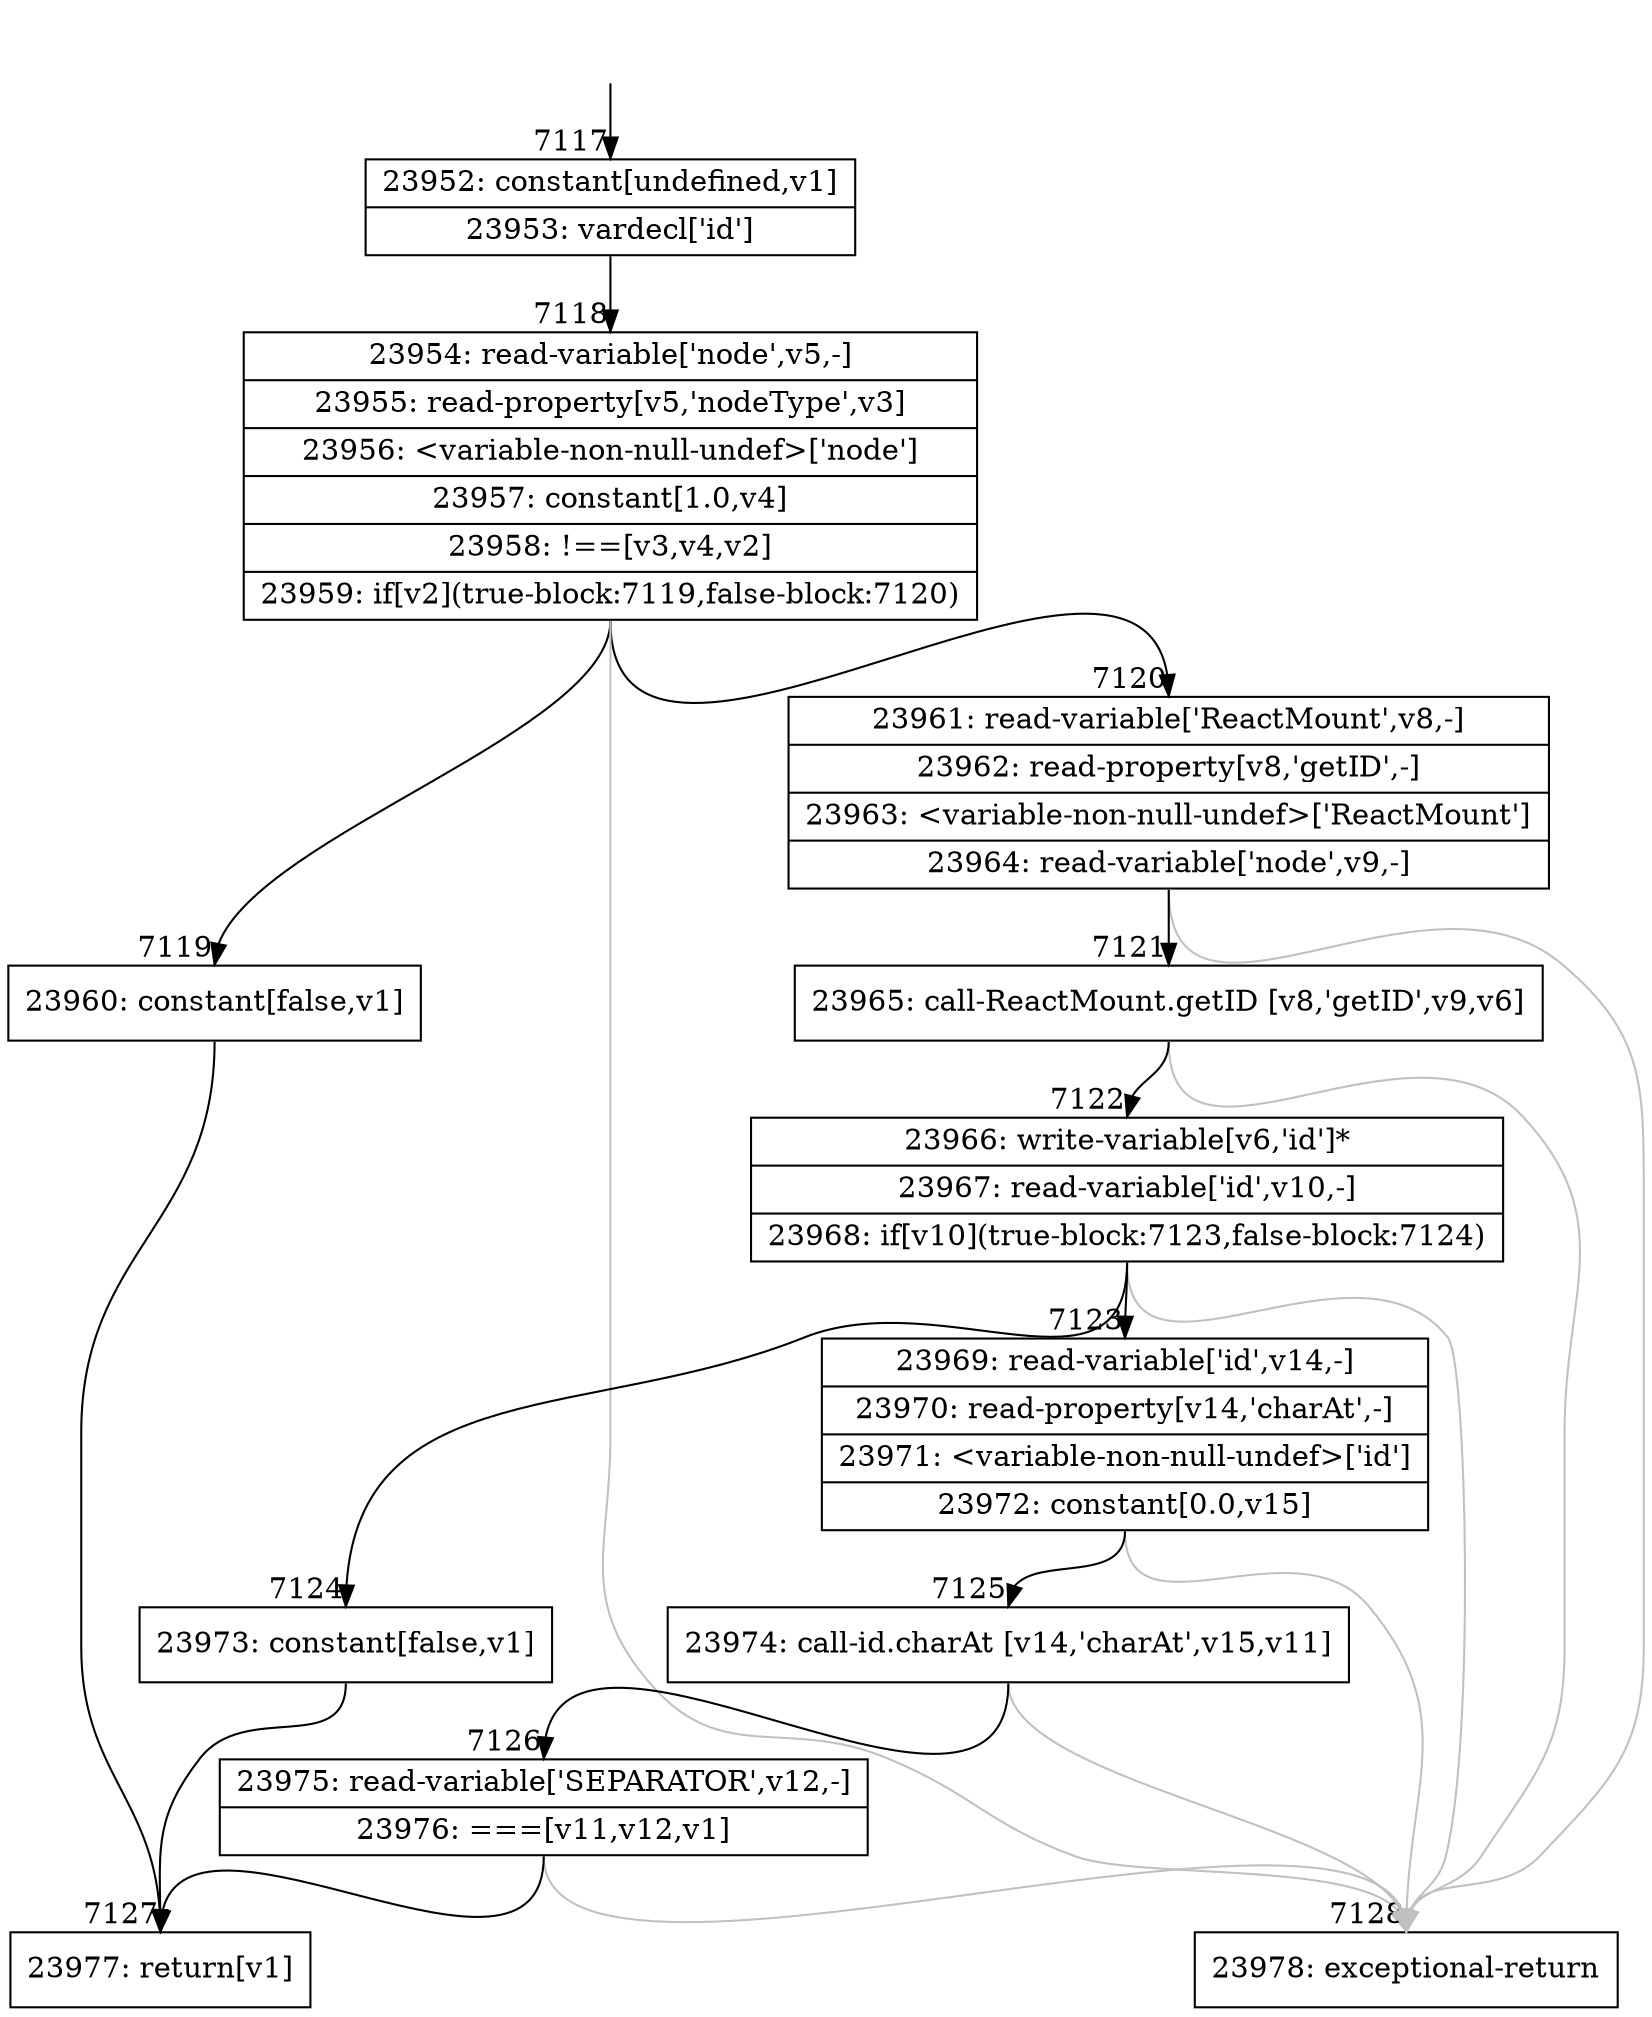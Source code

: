 digraph {
rankdir="TD"
BB_entry494[shape=none,label=""];
BB_entry494 -> BB7117 [tailport=s, headport=n, headlabel="    7117"]
BB7117 [shape=record label="{23952: constant[undefined,v1]|23953: vardecl['id']}" ] 
BB7117 -> BB7118 [tailport=s, headport=n, headlabel="      7118"]
BB7118 [shape=record label="{23954: read-variable['node',v5,-]|23955: read-property[v5,'nodeType',v3]|23956: \<variable-non-null-undef\>['node']|23957: constant[1.0,v4]|23958: !==[v3,v4,v2]|23959: if[v2](true-block:7119,false-block:7120)}" ] 
BB7118 -> BB7119 [tailport=s, headport=n, headlabel="      7119"]
BB7118 -> BB7120 [tailport=s, headport=n, headlabel="      7120"]
BB7118 -> BB7128 [tailport=s, headport=n, color=gray, headlabel="      7128"]
BB7119 [shape=record label="{23960: constant[false,v1]}" ] 
BB7119 -> BB7127 [tailport=s, headport=n, headlabel="      7127"]
BB7120 [shape=record label="{23961: read-variable['ReactMount',v8,-]|23962: read-property[v8,'getID',-]|23963: \<variable-non-null-undef\>['ReactMount']|23964: read-variable['node',v9,-]}" ] 
BB7120 -> BB7121 [tailport=s, headport=n, headlabel="      7121"]
BB7120 -> BB7128 [tailport=s, headport=n, color=gray]
BB7121 [shape=record label="{23965: call-ReactMount.getID [v8,'getID',v9,v6]}" ] 
BB7121 -> BB7122 [tailport=s, headport=n, headlabel="      7122"]
BB7121 -> BB7128 [tailport=s, headport=n, color=gray]
BB7122 [shape=record label="{23966: write-variable[v6,'id']*|23967: read-variable['id',v10,-]|23968: if[v10](true-block:7123,false-block:7124)}" ] 
BB7122 -> BB7123 [tailport=s, headport=n, headlabel="      7123"]
BB7122 -> BB7124 [tailport=s, headport=n, headlabel="      7124"]
BB7122 -> BB7128 [tailport=s, headport=n, color=gray]
BB7123 [shape=record label="{23969: read-variable['id',v14,-]|23970: read-property[v14,'charAt',-]|23971: \<variable-non-null-undef\>['id']|23972: constant[0.0,v15]}" ] 
BB7123 -> BB7125 [tailport=s, headport=n, headlabel="      7125"]
BB7123 -> BB7128 [tailport=s, headport=n, color=gray]
BB7124 [shape=record label="{23973: constant[false,v1]}" ] 
BB7124 -> BB7127 [tailport=s, headport=n]
BB7125 [shape=record label="{23974: call-id.charAt [v14,'charAt',v15,v11]}" ] 
BB7125 -> BB7126 [tailport=s, headport=n, headlabel="      7126"]
BB7125 -> BB7128 [tailport=s, headport=n, color=gray]
BB7126 [shape=record label="{23975: read-variable['SEPARATOR',v12,-]|23976: ===[v11,v12,v1]}" ] 
BB7126 -> BB7127 [tailport=s, headport=n]
BB7126 -> BB7128 [tailport=s, headport=n, color=gray]
BB7127 [shape=record label="{23977: return[v1]}" ] 
BB7128 [shape=record label="{23978: exceptional-return}" ] 
//#$~ 12482
}
